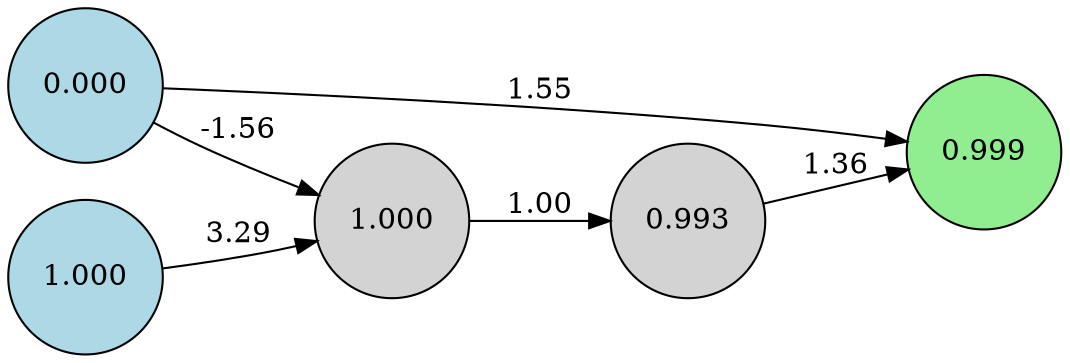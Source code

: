 digraph neat {
  rankdir=LR;
  node [shape=circle];
  node0 [label="0.000", style=filled, fillcolor=lightblue];
  node1 [label="1.000", style=filled, fillcolor=lightblue];
  node122 [label="0.999", style=filled, fillcolor=lightgreen];
  node152 [label="1.000", style=filled, fillcolor=lightgray];
  node243 [label="0.993", style=filled, fillcolor=lightgray];
  node0 -> node122 [label="1.55"];
  node1 -> node152 [label="3.29"];
  node0 -> node152 [label="-1.56"];
  node152 -> node243 [label="1.00"];
  node243 -> node122 [label="1.36"];
}
